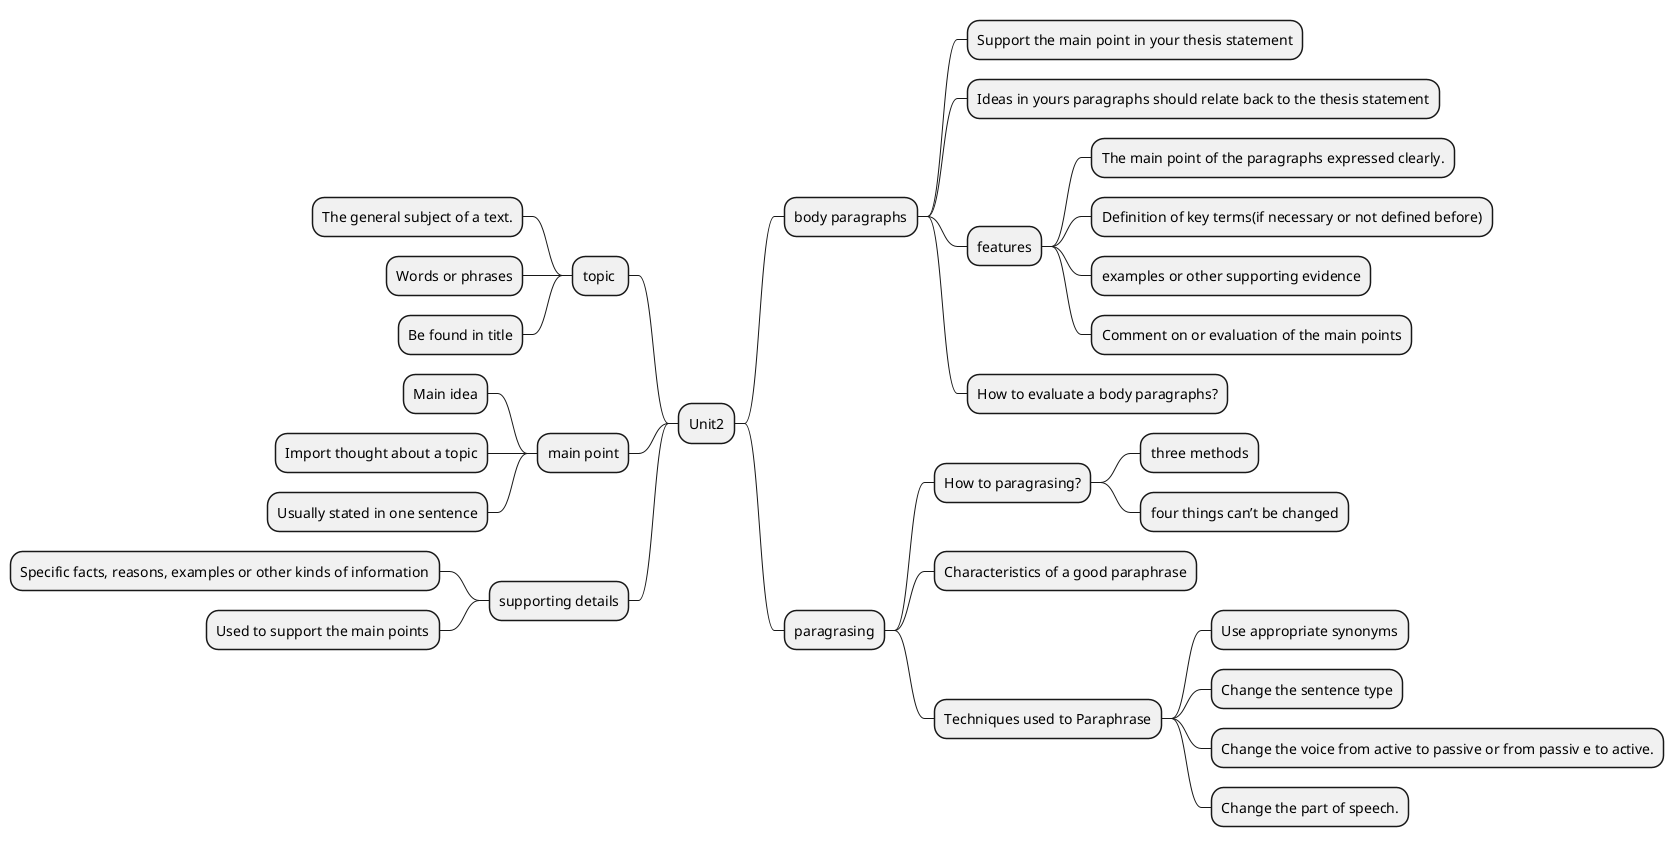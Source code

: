 @startmindmap

* Unit2
-- topic 
--- The general subject of a text.
--- Words or phrases
--- Be found in title

-- main point
--- Main idea
--- Import thought about a topic
--- Usually stated in one sentence

-- supporting details
--- Specific facts, reasons, examples or other kinds of information
--- Used to support the main points

++ body paragraphs
+++ Support the main point in your thesis statement
+++ Ideas in yours paragraphs should relate back to the thesis statement

+++ features
++++ The main point of the paragraphs expressed clearly.
++++ Definition of key terms(if necessary or not defined before)
++++ examples or other supporting evidence
++++ Comment on or evaluation of the main points
+++ How to evaluate a body paragraphs?

++ paragrasing
+++ How to paragrasing?
++++ three methods
++++ four things can’t be changed

+++ Characteristics of a good paraphrase
+++ Techniques used to Paraphrase
++++ Use appropriate synonyms
++++ Change the sentence type
++++ Change the voice from active to passive or from passiv e to active.
++++ Change the part of speech.

@endmindmap
